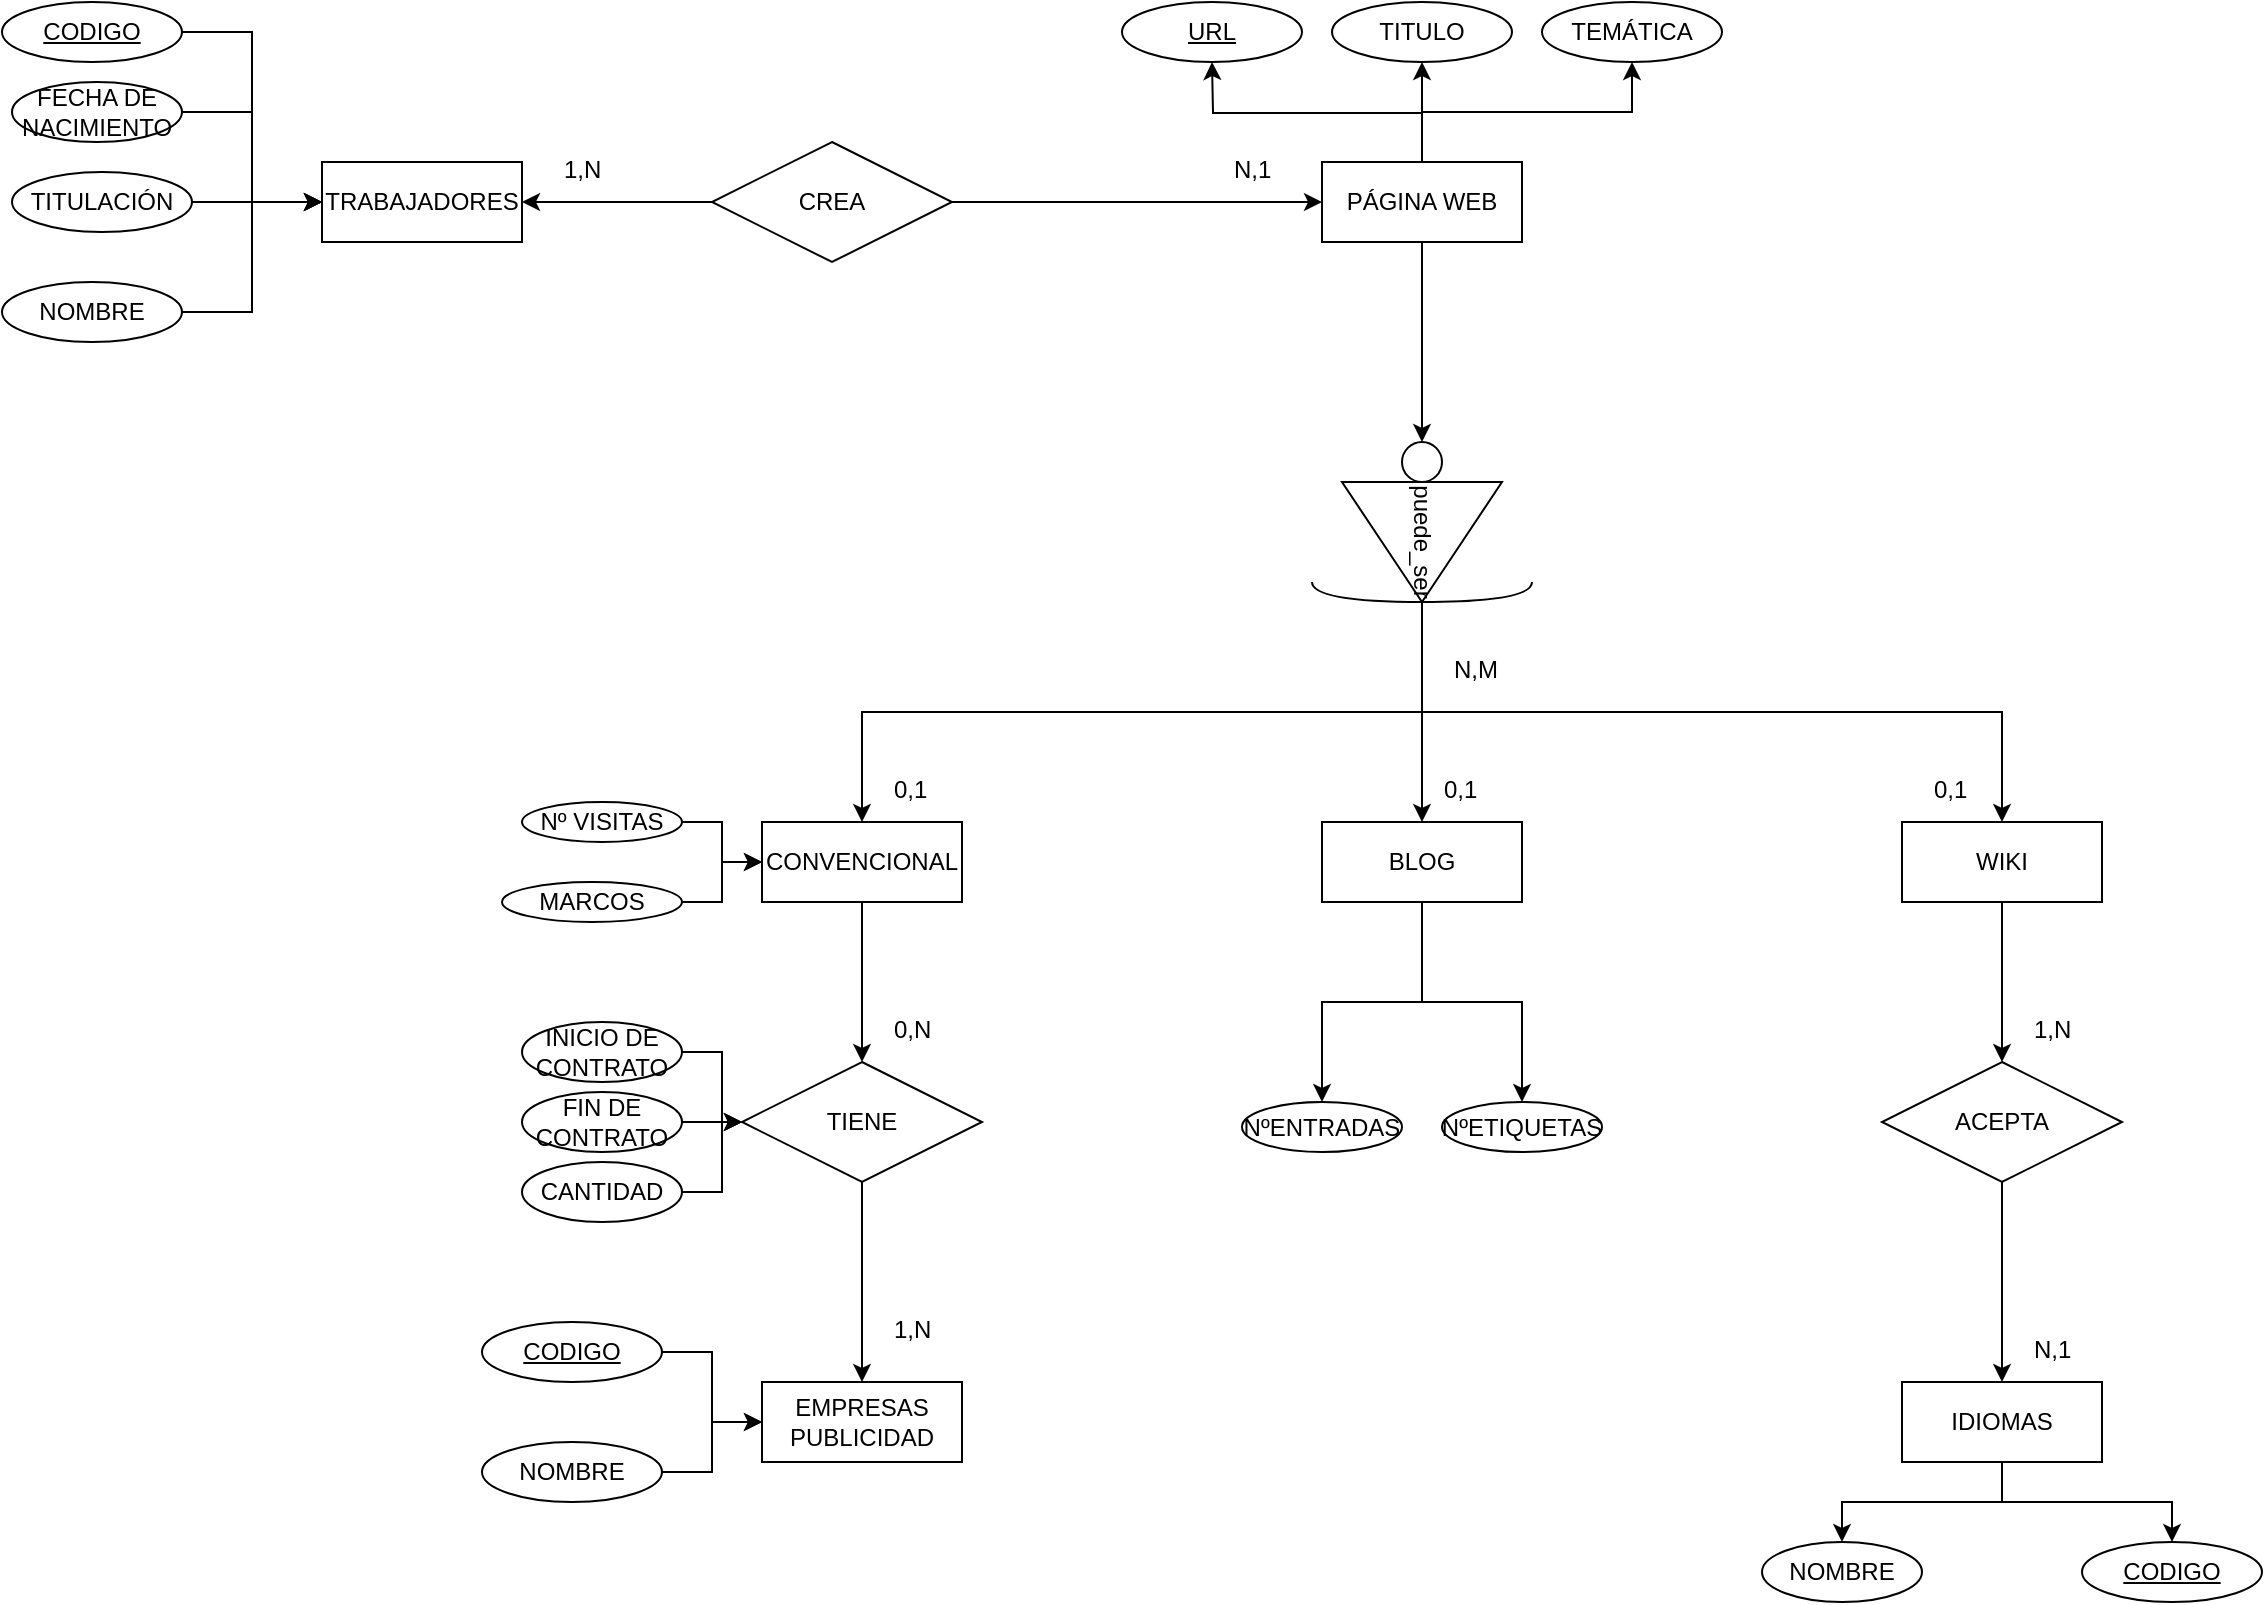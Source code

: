 <mxfile version="24.7.17">
  <diagram id="R2lEEEUBdFMjLlhIrx00" name="Page-1">
    <mxGraphModel dx="1224" dy="1196" grid="1" gridSize="10" guides="1" tooltips="1" connect="1" arrows="1" fold="1" page="1" pageScale="1" pageWidth="850" pageHeight="1100" math="0" shadow="0" extFonts="Permanent Marker^https://fonts.googleapis.com/css?family=Permanent+Marker">
      <root>
        <mxCell id="0" />
        <mxCell id="1" parent="0" />
        <mxCell id="e6bnOlhynLt7KvkXgr8k-1" value="TRABAJADORES" style="whiteSpace=wrap;html=1;align=center;" vertex="1" parent="1">
          <mxGeometry x="1020" y="260" width="100" height="40" as="geometry" />
        </mxCell>
        <mxCell id="e6bnOlhynLt7KvkXgr8k-10" style="edgeStyle=orthogonalEdgeStyle;rounded=0;orthogonalLoop=1;jettySize=auto;html=1;exitX=1;exitY=0.5;exitDx=0;exitDy=0;entryX=0;entryY=0.5;entryDx=0;entryDy=0;" edge="1" parent="1" source="e6bnOlhynLt7KvkXgr8k-3" target="e6bnOlhynLt7KvkXgr8k-1">
          <mxGeometry relative="1" as="geometry" />
        </mxCell>
        <mxCell id="e6bnOlhynLt7KvkXgr8k-3" value="NOMBRE" style="ellipse;whiteSpace=wrap;html=1;align=center;" vertex="1" parent="1">
          <mxGeometry x="860" y="320" width="90" height="30" as="geometry" />
        </mxCell>
        <mxCell id="e6bnOlhynLt7KvkXgr8k-88" style="edgeStyle=orthogonalEdgeStyle;rounded=0;orthogonalLoop=1;jettySize=auto;html=1;exitX=1;exitY=0.5;exitDx=0;exitDy=0;entryX=0;entryY=0.5;entryDx=0;entryDy=0;" edge="1" parent="1" source="e6bnOlhynLt7KvkXgr8k-4" target="e6bnOlhynLt7KvkXgr8k-1">
          <mxGeometry relative="1" as="geometry" />
        </mxCell>
        <mxCell id="e6bnOlhynLt7KvkXgr8k-4" value="FECHA DE NACIMIENTO" style="ellipse;whiteSpace=wrap;html=1;align=center;" vertex="1" parent="1">
          <mxGeometry x="865" y="220" width="85" height="30" as="geometry" />
        </mxCell>
        <mxCell id="e6bnOlhynLt7KvkXgr8k-87" style="edgeStyle=orthogonalEdgeStyle;rounded=0;orthogonalLoop=1;jettySize=auto;html=1;exitX=1;exitY=0.5;exitDx=0;exitDy=0;entryX=0;entryY=0.5;entryDx=0;entryDy=0;" edge="1" parent="1" source="e6bnOlhynLt7KvkXgr8k-5" target="e6bnOlhynLt7KvkXgr8k-1">
          <mxGeometry relative="1" as="geometry" />
        </mxCell>
        <mxCell id="e6bnOlhynLt7KvkXgr8k-5" value="TITULACIÓN" style="ellipse;whiteSpace=wrap;html=1;align=center;" vertex="1" parent="1">
          <mxGeometry x="865" y="265" width="90" height="30" as="geometry" />
        </mxCell>
        <mxCell id="e6bnOlhynLt7KvkXgr8k-22" style="edgeStyle=orthogonalEdgeStyle;rounded=0;orthogonalLoop=1;jettySize=auto;html=1;exitX=0.5;exitY=0;exitDx=0;exitDy=0;entryX=0.5;entryY=1;entryDx=0;entryDy=0;" edge="1" parent="1" source="e6bnOlhynLt7KvkXgr8k-11" target="e6bnOlhynLt7KvkXgr8k-20">
          <mxGeometry relative="1" as="geometry" />
        </mxCell>
        <mxCell id="e6bnOlhynLt7KvkXgr8k-24" style="edgeStyle=orthogonalEdgeStyle;rounded=0;orthogonalLoop=1;jettySize=auto;html=1;exitX=0.5;exitY=0;exitDx=0;exitDy=0;entryX=0.5;entryY=1;entryDx=0;entryDy=0;" edge="1" parent="1" source="e6bnOlhynLt7KvkXgr8k-11" target="e6bnOlhynLt7KvkXgr8k-19">
          <mxGeometry relative="1" as="geometry" />
        </mxCell>
        <mxCell id="e6bnOlhynLt7KvkXgr8k-58" style="edgeStyle=orthogonalEdgeStyle;rounded=0;orthogonalLoop=1;jettySize=auto;html=1;exitX=0.5;exitY=1;exitDx=0;exitDy=0;entryX=0.5;entryY=0;entryDx=0;entryDy=0;" edge="1" parent="1" source="e6bnOlhynLt7KvkXgr8k-11" target="e6bnOlhynLt7KvkXgr8k-56">
          <mxGeometry relative="1" as="geometry" />
        </mxCell>
        <mxCell id="e6bnOlhynLt7KvkXgr8k-79" style="edgeStyle=orthogonalEdgeStyle;rounded=0;orthogonalLoop=1;jettySize=auto;html=1;exitX=0.5;exitY=0;exitDx=0;exitDy=0;entryX=0.5;entryY=1;entryDx=0;entryDy=0;" edge="1" parent="1" source="e6bnOlhynLt7KvkXgr8k-11">
          <mxGeometry relative="1" as="geometry">
            <mxPoint x="1465" y="210" as="targetPoint" />
          </mxGeometry>
        </mxCell>
        <mxCell id="e6bnOlhynLt7KvkXgr8k-11" value="PÁGINA WEB" style="whiteSpace=wrap;html=1;align=center;" vertex="1" parent="1">
          <mxGeometry x="1520" y="260" width="100" height="40" as="geometry" />
        </mxCell>
        <mxCell id="e6bnOlhynLt7KvkXgr8k-13" style="edgeStyle=orthogonalEdgeStyle;rounded=0;orthogonalLoop=1;jettySize=auto;html=1;exitX=0;exitY=0.5;exitDx=0;exitDy=0;entryX=1;entryY=0.5;entryDx=0;entryDy=0;" edge="1" parent="1" source="e6bnOlhynLt7KvkXgr8k-12" target="e6bnOlhynLt7KvkXgr8k-1">
          <mxGeometry relative="1" as="geometry" />
        </mxCell>
        <mxCell id="e6bnOlhynLt7KvkXgr8k-14" style="edgeStyle=orthogonalEdgeStyle;rounded=0;orthogonalLoop=1;jettySize=auto;html=1;exitX=1;exitY=0.5;exitDx=0;exitDy=0;entryX=0;entryY=0.5;entryDx=0;entryDy=0;" edge="1" parent="1" source="e6bnOlhynLt7KvkXgr8k-12" target="e6bnOlhynLt7KvkXgr8k-11">
          <mxGeometry relative="1" as="geometry" />
        </mxCell>
        <mxCell id="e6bnOlhynLt7KvkXgr8k-12" value="CREA" style="shape=rhombus;perimeter=rhombusPerimeter;whiteSpace=wrap;html=1;align=center;" vertex="1" parent="1">
          <mxGeometry x="1215" y="250" width="120" height="60" as="geometry" />
        </mxCell>
        <mxCell id="e6bnOlhynLt7KvkXgr8k-19" value="TEMÁTICA" style="ellipse;whiteSpace=wrap;html=1;align=center;" vertex="1" parent="1">
          <mxGeometry x="1630" y="180" width="90" height="30" as="geometry" />
        </mxCell>
        <mxCell id="e6bnOlhynLt7KvkXgr8k-20" value="TITULO" style="ellipse;whiteSpace=wrap;html=1;align=center;" vertex="1" parent="1">
          <mxGeometry x="1525" y="180" width="90" height="30" as="geometry" />
        </mxCell>
        <mxCell id="e6bnOlhynLt7KvkXgr8k-31" style="edgeStyle=orthogonalEdgeStyle;rounded=0;orthogonalLoop=1;jettySize=auto;html=1;exitX=1;exitY=0.5;exitDx=0;exitDy=0;entryX=0.5;entryY=0;entryDx=0;entryDy=0;" edge="1" parent="1" source="e6bnOlhynLt7KvkXgr8k-26" target="e6bnOlhynLt7KvkXgr8k-28">
          <mxGeometry relative="1" as="geometry" />
        </mxCell>
        <mxCell id="e6bnOlhynLt7KvkXgr8k-32" style="edgeStyle=orthogonalEdgeStyle;rounded=0;orthogonalLoop=1;jettySize=auto;html=1;exitX=1;exitY=0.5;exitDx=0;exitDy=0;entryX=0.5;entryY=0;entryDx=0;entryDy=0;" edge="1" parent="1" source="e6bnOlhynLt7KvkXgr8k-26" target="e6bnOlhynLt7KvkXgr8k-27">
          <mxGeometry relative="1" as="geometry" />
        </mxCell>
        <mxCell id="e6bnOlhynLt7KvkXgr8k-33" style="edgeStyle=orthogonalEdgeStyle;rounded=0;orthogonalLoop=1;jettySize=auto;html=1;exitX=1;exitY=0.5;exitDx=0;exitDy=0;entryX=0.5;entryY=0;entryDx=0;entryDy=0;" edge="1" parent="1" source="e6bnOlhynLt7KvkXgr8k-26" target="e6bnOlhynLt7KvkXgr8k-29">
          <mxGeometry relative="1" as="geometry" />
        </mxCell>
        <mxCell id="e6bnOlhynLt7KvkXgr8k-26" value="puede_ser" style="triangle;whiteSpace=wrap;html=1;rotation=90;" vertex="1" parent="1">
          <mxGeometry x="1540" y="410" width="60" height="80" as="geometry" />
        </mxCell>
        <mxCell id="e6bnOlhynLt7KvkXgr8k-35" style="edgeStyle=orthogonalEdgeStyle;rounded=0;orthogonalLoop=1;jettySize=auto;html=1;exitX=0.5;exitY=1;exitDx=0;exitDy=0;entryX=0.5;entryY=0;entryDx=0;entryDy=0;" edge="1" parent="1" source="e6bnOlhynLt7KvkXgr8k-27" target="e6bnOlhynLt7KvkXgr8k-34">
          <mxGeometry relative="1" as="geometry" />
        </mxCell>
        <mxCell id="e6bnOlhynLt7KvkXgr8k-27" value="CONVENCIONAL" style="whiteSpace=wrap;html=1;align=center;" vertex="1" parent="1">
          <mxGeometry x="1240" y="590" width="100" height="40" as="geometry" />
        </mxCell>
        <mxCell id="e6bnOlhynLt7KvkXgr8k-66" style="edgeStyle=orthogonalEdgeStyle;rounded=0;orthogonalLoop=1;jettySize=auto;html=1;exitX=0.5;exitY=1;exitDx=0;exitDy=0;entryX=0.5;entryY=0;entryDx=0;entryDy=0;" edge="1" parent="1" source="e6bnOlhynLt7KvkXgr8k-28" target="e6bnOlhynLt7KvkXgr8k-65">
          <mxGeometry relative="1" as="geometry" />
        </mxCell>
        <mxCell id="e6bnOlhynLt7KvkXgr8k-67" style="edgeStyle=orthogonalEdgeStyle;rounded=0;orthogonalLoop=1;jettySize=auto;html=1;exitX=0.5;exitY=1;exitDx=0;exitDy=0;entryX=0.5;entryY=0;entryDx=0;entryDy=0;" edge="1" parent="1" source="e6bnOlhynLt7KvkXgr8k-28" target="e6bnOlhynLt7KvkXgr8k-64">
          <mxGeometry relative="1" as="geometry" />
        </mxCell>
        <mxCell id="e6bnOlhynLt7KvkXgr8k-28" value="BLOG" style="whiteSpace=wrap;html=1;align=center;" vertex="1" parent="1">
          <mxGeometry x="1520" y="590" width="100" height="40" as="geometry" />
        </mxCell>
        <mxCell id="e6bnOlhynLt7KvkXgr8k-70" style="edgeStyle=orthogonalEdgeStyle;rounded=0;orthogonalLoop=1;jettySize=auto;html=1;exitX=0.5;exitY=1;exitDx=0;exitDy=0;" edge="1" parent="1" source="e6bnOlhynLt7KvkXgr8k-29" target="e6bnOlhynLt7KvkXgr8k-68">
          <mxGeometry relative="1" as="geometry" />
        </mxCell>
        <mxCell id="e6bnOlhynLt7KvkXgr8k-29" value="WIKI" style="whiteSpace=wrap;html=1;align=center;" vertex="1" parent="1">
          <mxGeometry x="1810" y="590" width="100" height="40" as="geometry" />
        </mxCell>
        <mxCell id="e6bnOlhynLt7KvkXgr8k-37" style="edgeStyle=orthogonalEdgeStyle;rounded=0;orthogonalLoop=1;jettySize=auto;html=1;exitX=0.5;exitY=1;exitDx=0;exitDy=0;entryX=0.5;entryY=0;entryDx=0;entryDy=0;" edge="1" parent="1" source="e6bnOlhynLt7KvkXgr8k-34" target="e6bnOlhynLt7KvkXgr8k-36">
          <mxGeometry relative="1" as="geometry" />
        </mxCell>
        <mxCell id="e6bnOlhynLt7KvkXgr8k-34" value="TIENE" style="shape=rhombus;perimeter=rhombusPerimeter;whiteSpace=wrap;html=1;align=center;" vertex="1" parent="1">
          <mxGeometry x="1230" y="710" width="120" height="60" as="geometry" />
        </mxCell>
        <mxCell id="e6bnOlhynLt7KvkXgr8k-36" value="EMPRESAS PUBLICIDAD" style="whiteSpace=wrap;html=1;align=center;" vertex="1" parent="1">
          <mxGeometry x="1240" y="870" width="100" height="40" as="geometry" />
        </mxCell>
        <mxCell id="e6bnOlhynLt7KvkXgr8k-42" style="edgeStyle=orthogonalEdgeStyle;rounded=0;orthogonalLoop=1;jettySize=auto;html=1;exitX=1;exitY=0.5;exitDx=0;exitDy=0;entryX=0;entryY=0.5;entryDx=0;entryDy=0;" edge="1" parent="1" source="e6bnOlhynLt7KvkXgr8k-38" target="e6bnOlhynLt7KvkXgr8k-36">
          <mxGeometry relative="1" as="geometry" />
        </mxCell>
        <mxCell id="e6bnOlhynLt7KvkXgr8k-38" value="NOMBRE" style="ellipse;whiteSpace=wrap;html=1;align=center;" vertex="1" parent="1">
          <mxGeometry x="1100" y="900" width="90" height="30" as="geometry" />
        </mxCell>
        <mxCell id="e6bnOlhynLt7KvkXgr8k-41" style="edgeStyle=orthogonalEdgeStyle;rounded=0;orthogonalLoop=1;jettySize=auto;html=1;exitX=1;exitY=0.5;exitDx=0;exitDy=0;entryX=0;entryY=0.5;entryDx=0;entryDy=0;" edge="1" parent="1" source="e6bnOlhynLt7KvkXgr8k-40" target="e6bnOlhynLt7KvkXgr8k-36">
          <mxGeometry relative="1" as="geometry" />
        </mxCell>
        <mxCell id="e6bnOlhynLt7KvkXgr8k-40" value="CODIGO" style="ellipse;whiteSpace=wrap;html=1;align=center;fontStyle=4;" vertex="1" parent="1">
          <mxGeometry x="1100" y="840" width="90" height="30" as="geometry" />
        </mxCell>
        <mxCell id="e6bnOlhynLt7KvkXgr8k-51" value="" style="edgeStyle=orthogonalEdgeStyle;rounded=0;orthogonalLoop=1;jettySize=auto;html=1;" edge="1" parent="1" source="e6bnOlhynLt7KvkXgr8k-46" target="e6bnOlhynLt7KvkXgr8k-34">
          <mxGeometry relative="1" as="geometry" />
        </mxCell>
        <mxCell id="e6bnOlhynLt7KvkXgr8k-46" value="INICIO DE CONTRATO" style="ellipse;whiteSpace=wrap;html=1;align=center;" vertex="1" parent="1">
          <mxGeometry x="1120" y="690" width="80" height="30" as="geometry" />
        </mxCell>
        <mxCell id="e6bnOlhynLt7KvkXgr8k-52" style="edgeStyle=orthogonalEdgeStyle;rounded=0;orthogonalLoop=1;jettySize=auto;html=1;exitX=1;exitY=0.5;exitDx=0;exitDy=0;entryX=0;entryY=0.5;entryDx=0;entryDy=0;" edge="1" parent="1" source="e6bnOlhynLt7KvkXgr8k-49" target="e6bnOlhynLt7KvkXgr8k-34">
          <mxGeometry relative="1" as="geometry" />
        </mxCell>
        <mxCell id="e6bnOlhynLt7KvkXgr8k-49" value="FIN DE CONTRATO" style="ellipse;whiteSpace=wrap;html=1;align=center;" vertex="1" parent="1">
          <mxGeometry x="1120" y="725" width="80" height="30" as="geometry" />
        </mxCell>
        <mxCell id="e6bnOlhynLt7KvkXgr8k-53" value="" style="edgeStyle=orthogonalEdgeStyle;rounded=0;orthogonalLoop=1;jettySize=auto;html=1;" edge="1" parent="1" source="e6bnOlhynLt7KvkXgr8k-50" target="e6bnOlhynLt7KvkXgr8k-34">
          <mxGeometry relative="1" as="geometry" />
        </mxCell>
        <mxCell id="e6bnOlhynLt7KvkXgr8k-50" value="CANTIDAD" style="ellipse;whiteSpace=wrap;html=1;align=center;" vertex="1" parent="1">
          <mxGeometry x="1120" y="760" width="80" height="30" as="geometry" />
        </mxCell>
        <mxCell id="e6bnOlhynLt7KvkXgr8k-54" value="1,N" style="text;strokeColor=none;fillColor=none;spacingLeft=4;spacingRight=4;overflow=hidden;rotatable=0;points=[[0,0.5],[1,0.5]];portConstraint=eastwest;fontSize=12;whiteSpace=wrap;html=1;" vertex="1" parent="1">
          <mxGeometry x="1300" y="830" width="40" height="30" as="geometry" />
        </mxCell>
        <mxCell id="e6bnOlhynLt7KvkXgr8k-55" value="0,N" style="text;strokeColor=none;fillColor=none;spacingLeft=4;spacingRight=4;overflow=hidden;rotatable=0;points=[[0,0.5],[1,0.5]];portConstraint=eastwest;fontSize=12;whiteSpace=wrap;html=1;" vertex="1" parent="1">
          <mxGeometry x="1300" y="680" width="40" height="30" as="geometry" />
        </mxCell>
        <mxCell id="e6bnOlhynLt7KvkXgr8k-56" value="" style="ellipse;whiteSpace=wrap;html=1;aspect=fixed;" vertex="1" parent="1">
          <mxGeometry x="1560" y="400" width="20" height="20" as="geometry" />
        </mxCell>
        <mxCell id="e6bnOlhynLt7KvkXgr8k-63" style="edgeStyle=orthogonalEdgeStyle;rounded=0;orthogonalLoop=1;jettySize=auto;html=1;exitX=1;exitY=0.5;exitDx=0;exitDy=0;entryX=0;entryY=0.5;entryDx=0;entryDy=0;" edge="1" parent="1" source="e6bnOlhynLt7KvkXgr8k-59" target="e6bnOlhynLt7KvkXgr8k-27">
          <mxGeometry relative="1" as="geometry" />
        </mxCell>
        <mxCell id="e6bnOlhynLt7KvkXgr8k-59" value="MARCOS" style="ellipse;whiteSpace=wrap;html=1;align=center;" vertex="1" parent="1">
          <mxGeometry x="1110" y="620" width="90" height="20" as="geometry" />
        </mxCell>
        <mxCell id="e6bnOlhynLt7KvkXgr8k-62" style="edgeStyle=orthogonalEdgeStyle;rounded=0;orthogonalLoop=1;jettySize=auto;html=1;exitX=1;exitY=0.5;exitDx=0;exitDy=0;entryX=0;entryY=0.5;entryDx=0;entryDy=0;" edge="1" parent="1" source="e6bnOlhynLt7KvkXgr8k-60" target="e6bnOlhynLt7KvkXgr8k-27">
          <mxGeometry relative="1" as="geometry" />
        </mxCell>
        <mxCell id="e6bnOlhynLt7KvkXgr8k-60" value="Nº VISITAS" style="ellipse;whiteSpace=wrap;html=1;align=center;" vertex="1" parent="1">
          <mxGeometry x="1120" y="580" width="80" height="20" as="geometry" />
        </mxCell>
        <mxCell id="e6bnOlhynLt7KvkXgr8k-64" value="NºETIQUETAS" style="ellipse;whiteSpace=wrap;html=1;align=center;" vertex="1" parent="1">
          <mxGeometry x="1580" y="730" width="80" height="25" as="geometry" />
        </mxCell>
        <mxCell id="e6bnOlhynLt7KvkXgr8k-65" value="NºENTRADAS" style="ellipse;whiteSpace=wrap;html=1;align=center;" vertex="1" parent="1">
          <mxGeometry x="1480" y="730" width="80" height="25" as="geometry" />
        </mxCell>
        <mxCell id="e6bnOlhynLt7KvkXgr8k-71" style="edgeStyle=orthogonalEdgeStyle;rounded=0;orthogonalLoop=1;jettySize=auto;html=1;exitX=0.5;exitY=1;exitDx=0;exitDy=0;entryX=0.5;entryY=0;entryDx=0;entryDy=0;" edge="1" parent="1" source="e6bnOlhynLt7KvkXgr8k-68" target="e6bnOlhynLt7KvkXgr8k-69">
          <mxGeometry relative="1" as="geometry" />
        </mxCell>
        <mxCell id="e6bnOlhynLt7KvkXgr8k-68" value="ACEPTA" style="shape=rhombus;perimeter=rhombusPerimeter;whiteSpace=wrap;html=1;align=center;" vertex="1" parent="1">
          <mxGeometry x="1800" y="710" width="120" height="60" as="geometry" />
        </mxCell>
        <mxCell id="e6bnOlhynLt7KvkXgr8k-75" style="edgeStyle=orthogonalEdgeStyle;rounded=0;orthogonalLoop=1;jettySize=auto;html=1;exitX=0.5;exitY=1;exitDx=0;exitDy=0;entryX=0.5;entryY=0;entryDx=0;entryDy=0;" edge="1" parent="1" source="e6bnOlhynLt7KvkXgr8k-69" target="e6bnOlhynLt7KvkXgr8k-73">
          <mxGeometry relative="1" as="geometry" />
        </mxCell>
        <mxCell id="e6bnOlhynLt7KvkXgr8k-76" style="edgeStyle=orthogonalEdgeStyle;rounded=0;orthogonalLoop=1;jettySize=auto;html=1;exitX=0.5;exitY=1;exitDx=0;exitDy=0;entryX=0.5;entryY=0;entryDx=0;entryDy=0;" edge="1" parent="1" source="e6bnOlhynLt7KvkXgr8k-69" target="e6bnOlhynLt7KvkXgr8k-74">
          <mxGeometry relative="1" as="geometry" />
        </mxCell>
        <mxCell id="e6bnOlhynLt7KvkXgr8k-69" value="IDIOMAS" style="whiteSpace=wrap;html=1;align=center;" vertex="1" parent="1">
          <mxGeometry x="1810" y="870" width="100" height="40" as="geometry" />
        </mxCell>
        <mxCell id="e6bnOlhynLt7KvkXgr8k-73" value="NOMBRE" style="ellipse;whiteSpace=wrap;html=1;align=center;" vertex="1" parent="1">
          <mxGeometry x="1740" y="950" width="80" height="30" as="geometry" />
        </mxCell>
        <mxCell id="e6bnOlhynLt7KvkXgr8k-74" value="CODIGO" style="ellipse;whiteSpace=wrap;html=1;align=center;fontStyle=4;" vertex="1" parent="1">
          <mxGeometry x="1900" y="950" width="90" height="30" as="geometry" />
        </mxCell>
        <mxCell id="e6bnOlhynLt7KvkXgr8k-77" value="N,1" style="text;strokeColor=none;fillColor=none;spacingLeft=4;spacingRight=4;overflow=hidden;rotatable=0;points=[[0,0.5],[1,0.5]];portConstraint=eastwest;fontSize=12;whiteSpace=wrap;html=1;" vertex="1" parent="1">
          <mxGeometry x="1870" y="840" width="40" height="30" as="geometry" />
        </mxCell>
        <mxCell id="e6bnOlhynLt7KvkXgr8k-78" value="1,N" style="text;strokeColor=none;fillColor=none;spacingLeft=4;spacingRight=4;overflow=hidden;rotatable=0;points=[[0,0.5],[1,0.5]];portConstraint=eastwest;fontSize=12;whiteSpace=wrap;html=1;" vertex="1" parent="1">
          <mxGeometry x="1870" y="680" width="40" height="30" as="geometry" />
        </mxCell>
        <mxCell id="e6bnOlhynLt7KvkXgr8k-80" value="" style="shape=requiredInterface;html=1;verticalLabelPosition=bottom;sketch=0;rotation=90;" vertex="1" parent="1">
          <mxGeometry x="1565" y="420" width="10" height="110" as="geometry" />
        </mxCell>
        <mxCell id="e6bnOlhynLt7KvkXgr8k-83" value="1,N" style="text;strokeColor=none;fillColor=none;spacingLeft=4;spacingRight=4;overflow=hidden;rotatable=0;points=[[0,0.5],[1,0.5]];portConstraint=eastwest;fontSize=12;whiteSpace=wrap;html=1;" vertex="1" parent="1">
          <mxGeometry x="1135" y="250" width="40" height="30" as="geometry" />
        </mxCell>
        <mxCell id="e6bnOlhynLt7KvkXgr8k-84" value="N,1" style="text;strokeColor=none;fillColor=none;spacingLeft=4;spacingRight=4;overflow=hidden;rotatable=0;points=[[0,0.5],[1,0.5]];portConstraint=eastwest;fontSize=12;whiteSpace=wrap;html=1;" vertex="1" parent="1">
          <mxGeometry x="1470" y="250" width="40" height="30" as="geometry" />
        </mxCell>
        <mxCell id="e6bnOlhynLt7KvkXgr8k-85" value="URL" style="ellipse;whiteSpace=wrap;html=1;align=center;fontStyle=4;" vertex="1" parent="1">
          <mxGeometry x="1420" y="180" width="90" height="30" as="geometry" />
        </mxCell>
        <mxCell id="e6bnOlhynLt7KvkXgr8k-89" style="edgeStyle=orthogonalEdgeStyle;rounded=0;orthogonalLoop=1;jettySize=auto;html=1;exitX=1;exitY=0.5;exitDx=0;exitDy=0;entryX=0;entryY=0.5;entryDx=0;entryDy=0;" edge="1" parent="1" source="e6bnOlhynLt7KvkXgr8k-86" target="e6bnOlhynLt7KvkXgr8k-1">
          <mxGeometry relative="1" as="geometry" />
        </mxCell>
        <mxCell id="e6bnOlhynLt7KvkXgr8k-86" value="CODIGO" style="ellipse;whiteSpace=wrap;html=1;align=center;fontStyle=4;" vertex="1" parent="1">
          <mxGeometry x="860" y="180" width="90" height="30" as="geometry" />
        </mxCell>
        <mxCell id="e6bnOlhynLt7KvkXgr8k-90" value="N,M" style="text;strokeColor=none;fillColor=none;spacingLeft=4;spacingRight=4;overflow=hidden;rotatable=0;points=[[0,0.5],[1,0.5]];portConstraint=eastwest;fontSize=12;whiteSpace=wrap;html=1;" vertex="1" parent="1">
          <mxGeometry x="1580" y="500" width="40" height="30" as="geometry" />
        </mxCell>
        <mxCell id="e6bnOlhynLt7KvkXgr8k-92" value="0,1" style="text;strokeColor=none;fillColor=none;spacingLeft=4;spacingRight=4;overflow=hidden;rotatable=0;points=[[0,0.5],[1,0.5]];portConstraint=eastwest;fontSize=12;whiteSpace=wrap;html=1;" vertex="1" parent="1">
          <mxGeometry x="1300" y="560" width="40" height="30" as="geometry" />
        </mxCell>
        <mxCell id="e6bnOlhynLt7KvkXgr8k-93" value="0,1" style="text;strokeColor=none;fillColor=none;spacingLeft=4;spacingRight=4;overflow=hidden;rotatable=0;points=[[0,0.5],[1,0.5]];portConstraint=eastwest;fontSize=12;whiteSpace=wrap;html=1;" vertex="1" parent="1">
          <mxGeometry x="1820" y="560" width="40" height="30" as="geometry" />
        </mxCell>
        <mxCell id="e6bnOlhynLt7KvkXgr8k-95" value="0,1" style="text;strokeColor=none;fillColor=none;spacingLeft=4;spacingRight=4;overflow=hidden;rotatable=0;points=[[0,0.5],[1,0.5]];portConstraint=eastwest;fontSize=12;whiteSpace=wrap;html=1;" vertex="1" parent="1">
          <mxGeometry x="1575" y="560" width="40" height="30" as="geometry" />
        </mxCell>
      </root>
    </mxGraphModel>
  </diagram>
</mxfile>
